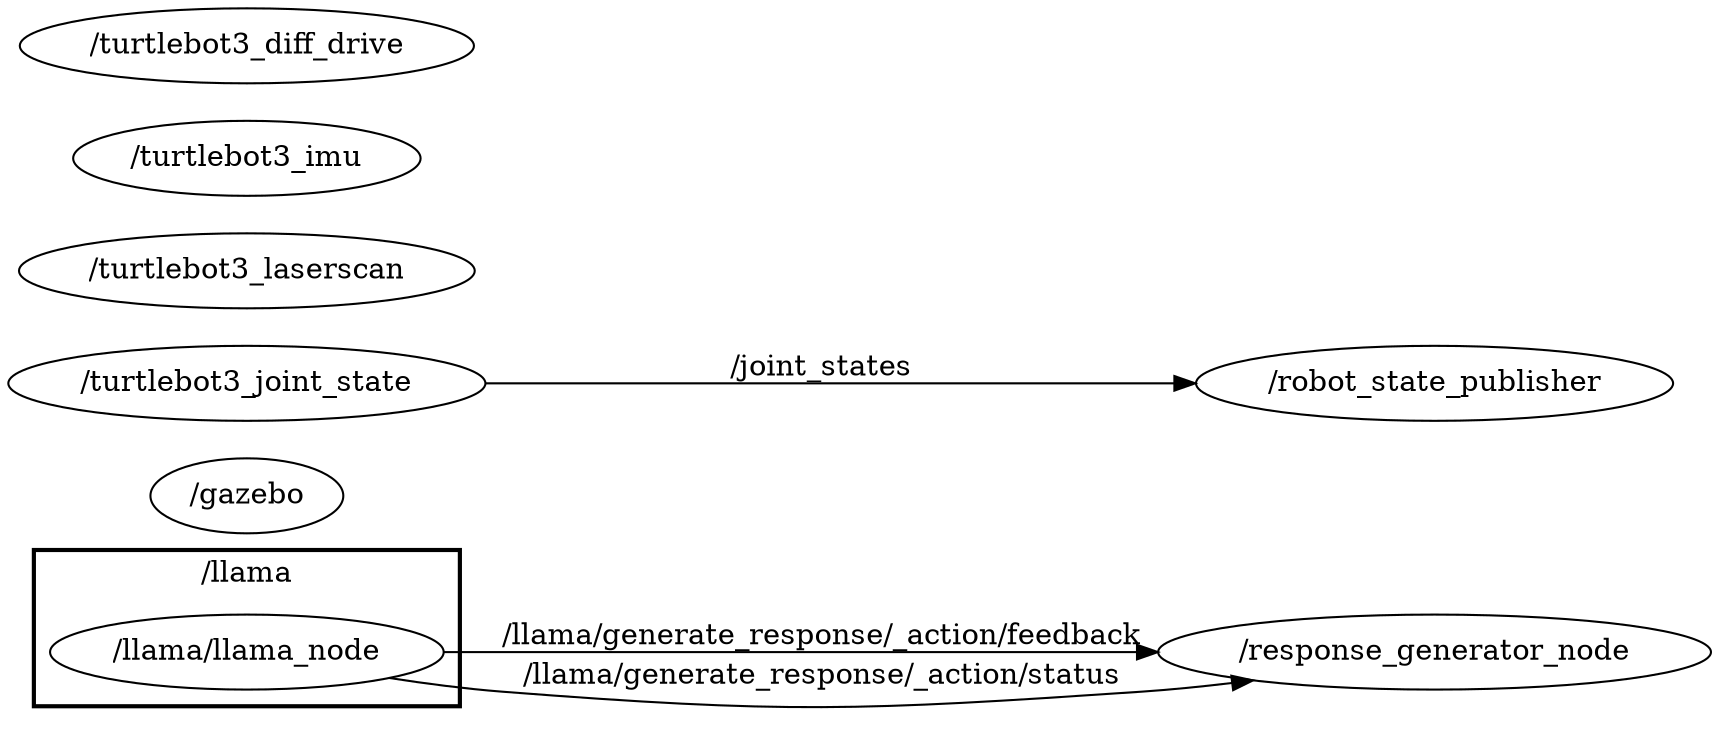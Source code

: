 digraph graphname {
	graph [bb="0,0,816.96,343",
		compound=True,
		rank=same,
		rankdir=LR,
		ranksep=0.2
	];
	node [label="\N"];
	subgraph cluster___llama {
		graph [bb="12.148,8,216.63,83",
			compound=True,
			label="/llama",
			lheight=0.21,
			lp="114.39,71.5",
			lwidth=0.61,
			rank=same,
			rankdir=LR,
			ranksep=0.2,
			style=bold
		];
		n___llama__llama_node	[URL=__llama__llama_node,
			height=0.5,
			label="/llama/llama_node",
			pos="114.39,34",
			shape=ellipse,
			tooltip="/llama/llama_node",
			width=2.6178];
	}
	n___response_generator_node	[URL=__response_generator_node,
		height=0.5,
		label="/response_generator_node",
		pos="684.37,34",
		shape=ellipse,
		tooltip="/response_generator_node",
		width=3.683];
	n___llama__llama_node -> n___response_generator_node	[URL=topic_3A__llama__generate_response___action__feedback,
		label="/llama/generate_response/_action/feedback",
		lp="390.28,41.5",
		penwidth=1,
		pos="e,551.57,34 208.86,34 299.22,34 437.34,34 541.3,34"];
	n___llama__llama_node -> n___response_generator_node	[URL=topic_3A__llama__generate_response___action__status,
		label="/llama/generate_response/_action/status",
		lp="390.28,22.5",
		penwidth=1,
		pos="e,597.18,20.413 182.91,21.529 200.39,18.823 219.23,16.365 236.78,15 372.81,4.4184 407.65,5.7777 543.78,15 557.86,15.954 572.68,17.442 587.19,19.176"];
	n___gazebo	[URL=__gazebo,
		height=0.5,
		label="/gazebo",
		pos="114.39,109",
		shape=ellipse,
		tooltip="/gazebo",
		width=1.2818];
	n___turtlebot3_joint_state	[URL=__turtlebot3_joint_state,
		height=0.5,
		label="/turtlebot3_joint_state",
		pos="114.39,163",
		shape=ellipse,
		tooltip="/turtlebot3_joint_state",
		width=3.1775];
	n___robot_state_publisher	[URL=__robot_state_publisher,
		height=0.5,
		label="/robot_state_publisher",
		pos="684.37,163",
		shape=ellipse,
		tooltip="/robot_state_publisher",
		width=3.1775];
	n___turtlebot3_joint_state -> n___robot_state_publisher	[URL=topic_3A__joint_states,
		label="/joint_states",
		lp="390.28,170.5",
		penwidth=1,
		pos="e,569.51,163 228.96,163 324.58,163 461.1,163 559.5,163"];
	n___turtlebot3_laserscan	[URL=__turtlebot3_laserscan,
		height=0.5,
		label="/turtlebot3_laserscan",
		pos="114.39,217",
		shape=ellipse,
		tooltip="/turtlebot3_laserscan",
		width=3.0331];
	n___turtlebot3_imu	[URL=__turtlebot3_imu,
		height=0.5,
		label="/turtlebot3_imu",
		pos="114.39,271",
		shape=ellipse,
		tooltip="/turtlebot3_imu",
		width=2.3109];
	n___turtlebot3_diff_drive	[URL=__turtlebot3_diff_drive,
		height=0.5,
		label="/turtlebot3_diff_drive",
		pos="114.39,325",
		shape=ellipse,
		tooltip="/turtlebot3_diff_drive",
		width=3.0331];
}
